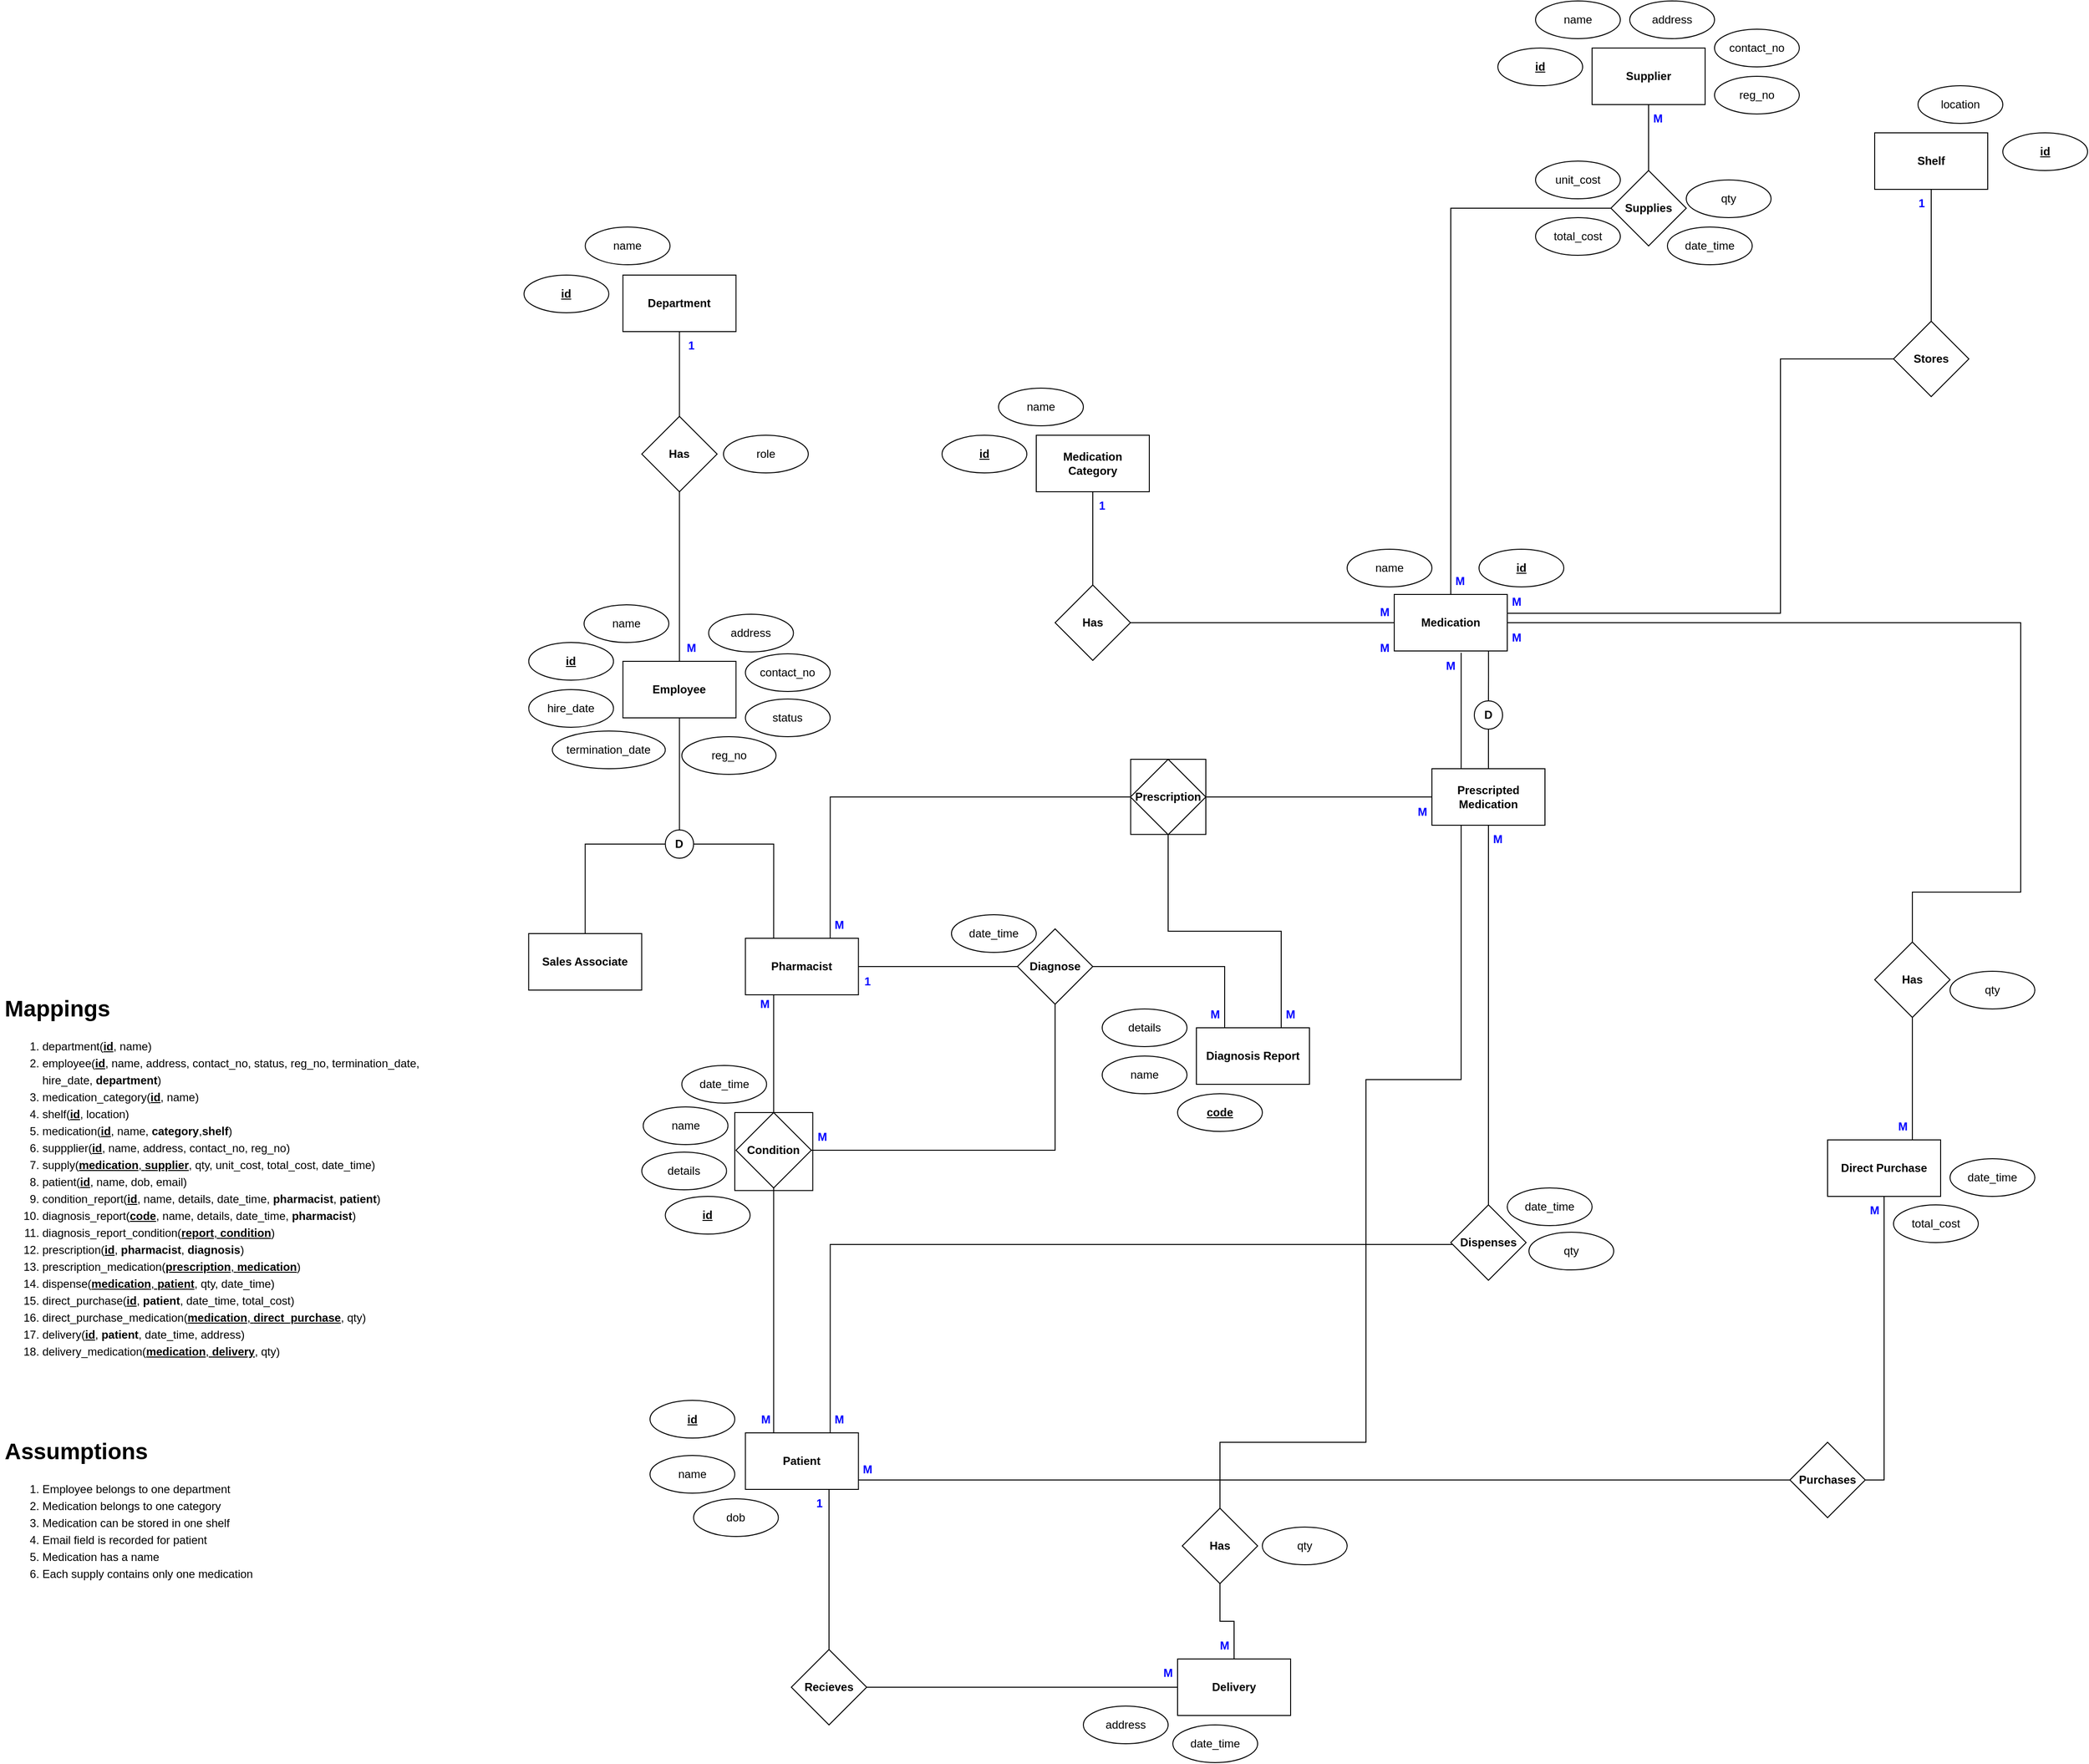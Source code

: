 <mxfile version="21.6.8" type="device">
  <diagram name="Page-1" id="rkcBUqL_GxPpbCXfvqx8">
    <mxGraphModel dx="2234" dy="1643" grid="1" gridSize="10" guides="1" tooltips="1" connect="1" arrows="1" fold="1" page="0" pageScale="1" pageWidth="850" pageHeight="1100" math="0" shadow="0">
      <root>
        <mxCell id="0" />
        <mxCell id="1" parent="0" />
        <mxCell id="uieoKUU4oCGHS6ns5nel-4" style="edgeStyle=orthogonalEdgeStyle;rounded=0;orthogonalLoop=1;jettySize=auto;html=1;exitX=0.5;exitY=0;exitDx=0;exitDy=0;entryX=0.592;entryY=1.033;entryDx=0;entryDy=0;entryPerimeter=0;endArrow=none;endFill=0;" edge="1" parent="1" source="uieoKUU4oCGHS6ns5nel-2" target="c4VBJ4wj5X002HhfAGNl-5">
          <mxGeometry relative="1" as="geometry">
            <Array as="points">
              <mxPoint x="625" y="920" />
              <mxPoint x="780" y="920" />
              <mxPoint x="780" y="535" />
              <mxPoint x="881" y="535" />
            </Array>
          </mxGeometry>
        </mxCell>
        <mxCell id="eZsQ16qyby8jEDkGQWV5-117" value="" style="whiteSpace=wrap;html=1;aspect=fixed;" parent="1" vertex="1">
          <mxGeometry x="530.25" y="195" width="79.75" height="79.75" as="geometry" />
        </mxCell>
        <mxCell id="eZsQ16qyby8jEDkGQWV5-104" value="" style="whiteSpace=wrap;html=1;aspect=fixed;" parent="1" vertex="1">
          <mxGeometry x="110" y="570" width="82.75" height="82.75" as="geometry" />
        </mxCell>
        <mxCell id="c4VBJ4wj5X002HhfAGNl-39" style="edgeStyle=orthogonalEdgeStyle;rounded=0;orthogonalLoop=1;jettySize=auto;html=1;exitX=0.5;exitY=1;exitDx=0;exitDy=0;entryX=0.5;entryY=0;entryDx=0;entryDy=0;endArrow=none;endFill=0;" parent="1" source="c4VBJ4wj5X002HhfAGNl-1" target="c4VBJ4wj5X002HhfAGNl-38" edge="1">
          <mxGeometry relative="1" as="geometry" />
        </mxCell>
        <mxCell id="c4VBJ4wj5X002HhfAGNl-1" value="Employee" style="rounded=0;whiteSpace=wrap;html=1;fontStyle=1" parent="1" vertex="1">
          <mxGeometry x="-8.75" y="91" width="120" height="60" as="geometry" />
        </mxCell>
        <mxCell id="c4VBJ4wj5X002HhfAGNl-51" style="edgeStyle=orthogonalEdgeStyle;rounded=0;orthogonalLoop=1;jettySize=auto;html=1;endArrow=none;endFill=0;" parent="1" source="c4VBJ4wj5X002HhfAGNl-2" target="c4VBJ4wj5X002HhfAGNl-50" edge="1">
          <mxGeometry relative="1" as="geometry" />
        </mxCell>
        <mxCell id="c4VBJ4wj5X002HhfAGNl-2" value="Supplier" style="rounded=0;whiteSpace=wrap;html=1;fontStyle=1" parent="1" vertex="1">
          <mxGeometry x="1020" y="-560" width="120" height="60" as="geometry" />
        </mxCell>
        <mxCell id="c4VBJ4wj5X002HhfAGNl-63" style="edgeStyle=orthogonalEdgeStyle;rounded=0;orthogonalLoop=1;jettySize=auto;html=1;endArrow=none;endFill=0;exitX=1;exitY=0.833;exitDx=0;exitDy=0;exitPerimeter=0;" parent="1" source="c4VBJ4wj5X002HhfAGNl-3" target="c4VBJ4wj5X002HhfAGNl-62" edge="1">
          <mxGeometry relative="1" as="geometry">
            <mxPoint x="250" y="950" as="sourcePoint" />
          </mxGeometry>
        </mxCell>
        <mxCell id="c4VBJ4wj5X002HhfAGNl-3" value="Patient" style="rounded=0;whiteSpace=wrap;html=1;fontStyle=1" parent="1" vertex="1">
          <mxGeometry x="121.25" y="910" width="120" height="60" as="geometry" />
        </mxCell>
        <mxCell id="c4VBJ4wj5X002HhfAGNl-42" style="edgeStyle=orthogonalEdgeStyle;rounded=0;orthogonalLoop=1;jettySize=auto;html=1;exitX=0.5;exitY=1;exitDx=0;exitDy=0;endArrow=none;endFill=0;" parent="1" source="c4VBJ4wj5X002HhfAGNl-4" target="c4VBJ4wj5X002HhfAGNl-9" edge="1">
          <mxGeometry relative="1" as="geometry" />
        </mxCell>
        <mxCell id="c4VBJ4wj5X002HhfAGNl-4" value="Department" style="rounded=0;whiteSpace=wrap;html=1;fontStyle=1" parent="1" vertex="1">
          <mxGeometry x="-8.75" y="-319" width="120" height="60" as="geometry" />
        </mxCell>
        <mxCell id="c4VBJ4wj5X002HhfAGNl-45" style="edgeStyle=orthogonalEdgeStyle;rounded=0;orthogonalLoop=1;jettySize=auto;html=1;exitX=0;exitY=0.5;exitDx=0;exitDy=0;endArrow=none;endFill=0;" parent="1" source="c4VBJ4wj5X002HhfAGNl-5" target="c4VBJ4wj5X002HhfAGNl-44" edge="1">
          <mxGeometry relative="1" as="geometry" />
        </mxCell>
        <mxCell id="eZsQ16qyby8jEDkGQWV5-115" style="edgeStyle=orthogonalEdgeStyle;rounded=0;orthogonalLoop=1;jettySize=auto;html=1;exitX=0.834;exitY=0.999;exitDx=0;exitDy=0;entryX=0.5;entryY=0;entryDx=0;entryDy=0;endArrow=none;endFill=0;exitPerimeter=0;" parent="1" source="c4VBJ4wj5X002HhfAGNl-5" target="eZsQ16qyby8jEDkGQWV5-114" edge="1">
          <mxGeometry relative="1" as="geometry">
            <Array as="points" />
          </mxGeometry>
        </mxCell>
        <mxCell id="c4VBJ4wj5X002HhfAGNl-5" value="Medication" style="rounded=0;whiteSpace=wrap;html=1;fontStyle=1" parent="1" vertex="1">
          <mxGeometry x="810" y="20" width="120" height="60" as="geometry" />
        </mxCell>
        <mxCell id="c4VBJ4wj5X002HhfAGNl-6" value="Medication Category" style="rounded=0;whiteSpace=wrap;html=1;fontStyle=1" parent="1" vertex="1">
          <mxGeometry x="430" y="-149" width="120" height="60" as="geometry" />
        </mxCell>
        <mxCell id="c4VBJ4wj5X002HhfAGNl-58" style="edgeStyle=orthogonalEdgeStyle;rounded=0;orthogonalLoop=1;jettySize=auto;html=1;exitX=0.25;exitY=1;exitDx=0;exitDy=0;entryX=0.5;entryY=0;entryDx=0;entryDy=0;endArrow=none;endFill=0;" parent="1" source="c4VBJ4wj5X002HhfAGNl-8" target="c4VBJ4wj5X002HhfAGNl-57" edge="1">
          <mxGeometry relative="1" as="geometry" />
        </mxCell>
        <mxCell id="c4VBJ4wj5X002HhfAGNl-7" value="Sales Associate" style="rounded=0;whiteSpace=wrap;html=1;fontStyle=1" parent="1" vertex="1">
          <mxGeometry x="-108.81" y="380" width="120" height="60" as="geometry" />
        </mxCell>
        <mxCell id="eZsQ16qyby8jEDkGQWV5-12" style="edgeStyle=orthogonalEdgeStyle;rounded=0;orthogonalLoop=1;jettySize=auto;html=1;entryX=0;entryY=0.5;entryDx=0;entryDy=0;endArrow=none;endFill=0;" parent="1" source="c4VBJ4wj5X002HhfAGNl-8" target="eZsQ16qyby8jEDkGQWV5-11" edge="1">
          <mxGeometry relative="1" as="geometry" />
        </mxCell>
        <mxCell id="eZsQ16qyby8jEDkGQWV5-31" style="edgeStyle=orthogonalEdgeStyle;rounded=0;orthogonalLoop=1;jettySize=auto;html=1;exitX=0.75;exitY=0;exitDx=0;exitDy=0;entryX=0;entryY=0.5;entryDx=0;entryDy=0;endArrow=none;endFill=0;" parent="1" source="c4VBJ4wj5X002HhfAGNl-8" target="eZsQ16qyby8jEDkGQWV5-15" edge="1">
          <mxGeometry relative="1" as="geometry" />
        </mxCell>
        <mxCell id="c4VBJ4wj5X002HhfAGNl-8" value="Pharmacist" style="rounded=0;whiteSpace=wrap;html=1;fontStyle=1" parent="1" vertex="1">
          <mxGeometry x="121.25" y="385" width="120" height="60" as="geometry" />
        </mxCell>
        <mxCell id="c4VBJ4wj5X002HhfAGNl-43" style="edgeStyle=orthogonalEdgeStyle;rounded=0;orthogonalLoop=1;jettySize=auto;html=1;exitX=0.5;exitY=1;exitDx=0;exitDy=0;entryX=0.5;entryY=0;entryDx=0;entryDy=0;endArrow=none;endFill=0;" parent="1" source="c4VBJ4wj5X002HhfAGNl-9" target="c4VBJ4wj5X002HhfAGNl-1" edge="1">
          <mxGeometry relative="1" as="geometry" />
        </mxCell>
        <mxCell id="c4VBJ4wj5X002HhfAGNl-9" value="Has" style="rhombus;whiteSpace=wrap;html=1;fontStyle=1" parent="1" vertex="1">
          <mxGeometry x="11.25" y="-169" width="80" height="80" as="geometry" />
        </mxCell>
        <mxCell id="c4VBJ4wj5X002HhfAGNl-10" value="id" style="ellipse;whiteSpace=wrap;html=1;fontStyle=5" parent="1" vertex="1">
          <mxGeometry x="-113.75" y="-319" width="90" height="40" as="geometry" />
        </mxCell>
        <mxCell id="c4VBJ4wj5X002HhfAGNl-11" value="name" style="ellipse;whiteSpace=wrap;html=1;fontStyle=0" parent="1" vertex="1">
          <mxGeometry x="-48.75" y="-370" width="90" height="40" as="geometry" />
        </mxCell>
        <mxCell id="c4VBJ4wj5X002HhfAGNl-12" value="id" style="ellipse;whiteSpace=wrap;html=1;fontStyle=5" parent="1" vertex="1">
          <mxGeometry x="330" y="-149" width="90" height="40" as="geometry" />
        </mxCell>
        <mxCell id="c4VBJ4wj5X002HhfAGNl-13" value="name" style="ellipse;whiteSpace=wrap;html=1;fontStyle=0" parent="1" vertex="1">
          <mxGeometry x="390" y="-199" width="90" height="40" as="geometry" />
        </mxCell>
        <mxCell id="c4VBJ4wj5X002HhfAGNl-14" value="name" style="ellipse;whiteSpace=wrap;html=1;fontStyle=0" parent="1" vertex="1">
          <mxGeometry x="-50" y="31" width="90" height="40" as="geometry" />
        </mxCell>
        <mxCell id="c4VBJ4wj5X002HhfAGNl-15" value="address" style="ellipse;whiteSpace=wrap;html=1;fontStyle=0" parent="1" vertex="1">
          <mxGeometry x="82.25" y="41" width="90" height="40" as="geometry" />
        </mxCell>
        <mxCell id="c4VBJ4wj5X002HhfAGNl-16" value="contact_no" style="ellipse;whiteSpace=wrap;html=1;fontStyle=0" parent="1" vertex="1">
          <mxGeometry x="121.25" y="83" width="90" height="40" as="geometry" />
        </mxCell>
        <mxCell id="c4VBJ4wj5X002HhfAGNl-17" value="status" style="ellipse;whiteSpace=wrap;html=1;fontStyle=0" parent="1" vertex="1">
          <mxGeometry x="121.25" y="131" width="90" height="40" as="geometry" />
        </mxCell>
        <mxCell id="c4VBJ4wj5X002HhfAGNl-18" value="id" style="ellipse;whiteSpace=wrap;html=1;fontStyle=5" parent="1" vertex="1">
          <mxGeometry x="-108.75" y="71" width="90" height="40" as="geometry" />
        </mxCell>
        <mxCell id="c4VBJ4wj5X002HhfAGNl-19" value="hire_date" style="ellipse;whiteSpace=wrap;html=1;fontStyle=0" parent="1" vertex="1">
          <mxGeometry x="-108.75" y="121" width="90" height="40" as="geometry" />
        </mxCell>
        <mxCell id="c4VBJ4wj5X002HhfAGNl-20" value="termination_date" style="ellipse;whiteSpace=wrap;html=1;fontStyle=0" parent="1" vertex="1">
          <mxGeometry x="-83.75" y="165" width="120" height="40" as="geometry" />
        </mxCell>
        <mxCell id="c4VBJ4wj5X002HhfAGNl-21" value="reg_no" style="ellipse;whiteSpace=wrap;html=1;fontStyle=0" parent="1" vertex="1">
          <mxGeometry x="53.75" y="171" width="100" height="40" as="geometry" />
        </mxCell>
        <mxCell id="c4VBJ4wj5X002HhfAGNl-22" value="id" style="ellipse;whiteSpace=wrap;html=1;fontStyle=5" parent="1" vertex="1">
          <mxGeometry x="900" y="-28" width="90" height="40" as="geometry" />
        </mxCell>
        <mxCell id="c4VBJ4wj5X002HhfAGNl-23" value="name" style="ellipse;whiteSpace=wrap;html=1;fontStyle=0" parent="1" vertex="1">
          <mxGeometry x="760" y="-28" width="90" height="40" as="geometry" />
        </mxCell>
        <mxCell id="c4VBJ4wj5X002HhfAGNl-24" value="id" style="ellipse;whiteSpace=wrap;html=1;fontStyle=5" parent="1" vertex="1">
          <mxGeometry x="920" y="-560" width="90" height="40" as="geometry" />
        </mxCell>
        <mxCell id="c4VBJ4wj5X002HhfAGNl-25" value="name" style="ellipse;whiteSpace=wrap;html=1;fontStyle=0" parent="1" vertex="1">
          <mxGeometry x="960" y="-610" width="90" height="40" as="geometry" />
        </mxCell>
        <mxCell id="c4VBJ4wj5X002HhfAGNl-26" value="address" style="ellipse;whiteSpace=wrap;html=1;fontStyle=0" parent="1" vertex="1">
          <mxGeometry x="1060" y="-610" width="90" height="40" as="geometry" />
        </mxCell>
        <mxCell id="c4VBJ4wj5X002HhfAGNl-27" value="contact_no" style="ellipse;whiteSpace=wrap;html=1;fontStyle=0" parent="1" vertex="1">
          <mxGeometry x="1150" y="-580" width="90" height="40" as="geometry" />
        </mxCell>
        <mxCell id="c4VBJ4wj5X002HhfAGNl-28" value="reg_no" style="ellipse;whiteSpace=wrap;html=1;fontStyle=0" parent="1" vertex="1">
          <mxGeometry x="1150" y="-530" width="90" height="40" as="geometry" />
        </mxCell>
        <mxCell id="c4VBJ4wj5X002HhfAGNl-48" style="edgeStyle=orthogonalEdgeStyle;rounded=0;orthogonalLoop=1;jettySize=auto;html=1;exitX=0.5;exitY=1;exitDx=0;exitDy=0;endArrow=none;endFill=0;" parent="1" source="c4VBJ4wj5X002HhfAGNl-29" target="c4VBJ4wj5X002HhfAGNl-47" edge="1">
          <mxGeometry relative="1" as="geometry">
            <mxPoint x="1380" y="-280" as="targetPoint" />
          </mxGeometry>
        </mxCell>
        <mxCell id="c4VBJ4wj5X002HhfAGNl-29" value="Shelf" style="rounded=0;whiteSpace=wrap;html=1;fontStyle=1" parent="1" vertex="1">
          <mxGeometry x="1320" y="-470" width="120" height="60" as="geometry" />
        </mxCell>
        <mxCell id="c4VBJ4wj5X002HhfAGNl-30" value="id" style="ellipse;whiteSpace=wrap;html=1;fontStyle=5" parent="1" vertex="1">
          <mxGeometry x="1456" y="-470" width="90" height="40" as="geometry" />
        </mxCell>
        <mxCell id="c4VBJ4wj5X002HhfAGNl-31" value="location" style="ellipse;whiteSpace=wrap;html=1;fontStyle=0" parent="1" vertex="1">
          <mxGeometry x="1366" y="-520" width="90" height="40" as="geometry" />
        </mxCell>
        <mxCell id="c4VBJ4wj5X002HhfAGNl-32" value="id" style="ellipse;whiteSpace=wrap;html=1;fontStyle=5" parent="1" vertex="1">
          <mxGeometry x="20" y="875.5" width="90" height="40" as="geometry" />
        </mxCell>
        <mxCell id="c4VBJ4wj5X002HhfAGNl-33" value="name" style="ellipse;whiteSpace=wrap;html=1;fontStyle=0" parent="1" vertex="1">
          <mxGeometry x="20" y="934" width="90" height="40" as="geometry" />
        </mxCell>
        <mxCell id="c4VBJ4wj5X002HhfAGNl-34" value="dob" style="ellipse;whiteSpace=wrap;html=1;fontStyle=0" parent="1" vertex="1">
          <mxGeometry x="66.25" y="980" width="90" height="40" as="geometry" />
        </mxCell>
        <mxCell id="c4VBJ4wj5X002HhfAGNl-40" style="edgeStyle=orthogonalEdgeStyle;rounded=0;orthogonalLoop=1;jettySize=auto;html=1;entryX=0.5;entryY=0;entryDx=0;entryDy=0;endArrow=none;endFill=0;" parent="1" source="c4VBJ4wj5X002HhfAGNl-38" target="c4VBJ4wj5X002HhfAGNl-7" edge="1">
          <mxGeometry relative="1" as="geometry" />
        </mxCell>
        <mxCell id="c4VBJ4wj5X002HhfAGNl-41" style="edgeStyle=orthogonalEdgeStyle;rounded=0;orthogonalLoop=1;jettySize=auto;html=1;exitX=1;exitY=0.5;exitDx=0;exitDy=0;endArrow=none;endFill=0;entryX=0.25;entryY=0;entryDx=0;entryDy=0;" parent="1" source="c4VBJ4wj5X002HhfAGNl-38" target="c4VBJ4wj5X002HhfAGNl-8" edge="1">
          <mxGeometry relative="1" as="geometry">
            <mxPoint x="299.999" y="320" as="targetPoint" />
          </mxGeometry>
        </mxCell>
        <mxCell id="c4VBJ4wj5X002HhfAGNl-38" value="D" style="ellipse;whiteSpace=wrap;html=1;aspect=fixed;fontStyle=1" parent="1" vertex="1">
          <mxGeometry x="36.25" y="270" width="30" height="30" as="geometry" />
        </mxCell>
        <mxCell id="c4VBJ4wj5X002HhfAGNl-46" style="edgeStyle=orthogonalEdgeStyle;rounded=0;orthogonalLoop=1;jettySize=auto;html=1;exitX=0.5;exitY=0;exitDx=0;exitDy=0;entryX=0.5;entryY=1;entryDx=0;entryDy=0;endArrow=none;endFill=0;" parent="1" source="c4VBJ4wj5X002HhfAGNl-44" target="c4VBJ4wj5X002HhfAGNl-6" edge="1">
          <mxGeometry relative="1" as="geometry" />
        </mxCell>
        <mxCell id="c4VBJ4wj5X002HhfAGNl-44" value="Has" style="rhombus;whiteSpace=wrap;html=1;fontStyle=1" parent="1" vertex="1">
          <mxGeometry x="450" y="10" width="80" height="80" as="geometry" />
        </mxCell>
        <mxCell id="c4VBJ4wj5X002HhfAGNl-49" style="edgeStyle=orthogonalEdgeStyle;rounded=0;orthogonalLoop=1;jettySize=auto;html=1;endArrow=none;endFill=0;" parent="1" source="c4VBJ4wj5X002HhfAGNl-47" edge="1">
          <mxGeometry relative="1" as="geometry">
            <mxPoint x="930" y="40" as="targetPoint" />
            <Array as="points">
              <mxPoint x="1220" y="40" />
            </Array>
          </mxGeometry>
        </mxCell>
        <mxCell id="c4VBJ4wj5X002HhfAGNl-47" value="Stores" style="rhombus;whiteSpace=wrap;html=1;fontStyle=1" parent="1" vertex="1">
          <mxGeometry x="1340" y="-270" width="80" height="80" as="geometry" />
        </mxCell>
        <mxCell id="c4VBJ4wj5X002HhfAGNl-52" style="edgeStyle=orthogonalEdgeStyle;rounded=0;orthogonalLoop=1;jettySize=auto;html=1;exitX=0;exitY=0.5;exitDx=0;exitDy=0;endArrow=none;endFill=0;" parent="1" source="c4VBJ4wj5X002HhfAGNl-50" target="c4VBJ4wj5X002HhfAGNl-5" edge="1">
          <mxGeometry relative="1" as="geometry" />
        </mxCell>
        <mxCell id="c4VBJ4wj5X002HhfAGNl-50" value="Supplies" style="rhombus;whiteSpace=wrap;html=1;fontStyle=1" parent="1" vertex="1">
          <mxGeometry x="1040" y="-430" width="80" height="80" as="geometry" />
        </mxCell>
        <mxCell id="c4VBJ4wj5X002HhfAGNl-53" value="date_time" style="ellipse;whiteSpace=wrap;html=1;fontStyle=0" parent="1" vertex="1">
          <mxGeometry x="1100" y="-370" width="90" height="40" as="geometry" />
        </mxCell>
        <mxCell id="c4VBJ4wj5X002HhfAGNl-54" value="qty" style="ellipse;whiteSpace=wrap;html=1;fontStyle=0" parent="1" vertex="1">
          <mxGeometry x="1120" y="-420" width="90" height="40" as="geometry" />
        </mxCell>
        <mxCell id="c4VBJ4wj5X002HhfAGNl-55" value="unit_cost" style="ellipse;whiteSpace=wrap;html=1;fontStyle=0" parent="1" vertex="1">
          <mxGeometry x="960" y="-440" width="90" height="40" as="geometry" />
        </mxCell>
        <mxCell id="c4VBJ4wj5X002HhfAGNl-56" value="total_cost" style="ellipse;whiteSpace=wrap;html=1;fontStyle=0" parent="1" vertex="1">
          <mxGeometry x="960" y="-380" width="90" height="40" as="geometry" />
        </mxCell>
        <mxCell id="eZsQ16qyby8jEDkGQWV5-99" style="edgeStyle=orthogonalEdgeStyle;rounded=0;orthogonalLoop=1;jettySize=auto;html=1;exitX=0.5;exitY=1;exitDx=0;exitDy=0;entryX=0.25;entryY=0;entryDx=0;entryDy=0;endArrow=none;endFill=0;" parent="1" source="c4VBJ4wj5X002HhfAGNl-57" target="c4VBJ4wj5X002HhfAGNl-3" edge="1">
          <mxGeometry relative="1" as="geometry" />
        </mxCell>
        <mxCell id="c4VBJ4wj5X002HhfAGNl-57" value="Condition" style="rhombus;whiteSpace=wrap;html=1;fontStyle=1" parent="1" vertex="1">
          <mxGeometry x="111.25" y="570" width="80" height="80" as="geometry" />
        </mxCell>
        <mxCell id="c4VBJ4wj5X002HhfAGNl-64" style="edgeStyle=orthogonalEdgeStyle;rounded=0;orthogonalLoop=1;jettySize=auto;html=1;exitX=1;exitY=0.5;exitDx=0;exitDy=0;endArrow=none;endFill=0;entryX=0.5;entryY=1;entryDx=0;entryDy=0;" parent="1" source="c4VBJ4wj5X002HhfAGNl-62" target="uieoKUU4oCGHS6ns5nel-8" edge="1">
          <mxGeometry relative="1" as="geometry">
            <mxPoint x="1310" y="670" as="targetPoint" />
          </mxGeometry>
        </mxCell>
        <mxCell id="c4VBJ4wj5X002HhfAGNl-62" value="Purchases" style="rhombus;whiteSpace=wrap;html=1;fontStyle=1" parent="1" vertex="1">
          <mxGeometry x="1230" y="920" width="80" height="80" as="geometry" />
        </mxCell>
        <mxCell id="c4VBJ4wj5X002HhfAGNl-78" value="qty" style="ellipse;whiteSpace=wrap;html=1;fontStyle=0" parent="1" vertex="1">
          <mxGeometry x="1400" y="420" width="90" height="40" as="geometry" />
        </mxCell>
        <mxCell id="c4VBJ4wj5X002HhfAGNl-79" value="date_time" style="ellipse;whiteSpace=wrap;html=1;fontStyle=0" parent="1" vertex="1">
          <mxGeometry x="1400" y="619" width="90" height="40" as="geometry" />
        </mxCell>
        <mxCell id="c4VBJ4wj5X002HhfAGNl-80" value="total_cost" style="ellipse;whiteSpace=wrap;html=1;fontStyle=0" parent="1" vertex="1">
          <mxGeometry x="1340" y="668" width="90" height="40" as="geometry" />
        </mxCell>
        <mxCell id="eZsQ16qyby8jEDkGQWV5-13" style="edgeStyle=orthogonalEdgeStyle;rounded=0;orthogonalLoop=1;jettySize=auto;html=1;exitX=0.5;exitY=1;exitDx=0;exitDy=0;endArrow=none;endFill=0;entryX=1;entryY=0.5;entryDx=0;entryDy=0;" parent="1" source="eZsQ16qyby8jEDkGQWV5-11" target="c4VBJ4wj5X002HhfAGNl-57" edge="1">
          <mxGeometry relative="1" as="geometry">
            <mxPoint x="620" y="410" as="sourcePoint" />
            <mxPoint x="-120" y="690" as="targetPoint" />
          </mxGeometry>
        </mxCell>
        <mxCell id="gYuO5QabpsAz5nim_-Bk-5" style="edgeStyle=orthogonalEdgeStyle;rounded=0;orthogonalLoop=1;jettySize=auto;html=1;entryX=0.25;entryY=0;entryDx=0;entryDy=0;exitX=1;exitY=0.5;exitDx=0;exitDy=0;endArrow=none;endFill=0;" parent="1" source="eZsQ16qyby8jEDkGQWV5-11" target="gYuO5QabpsAz5nim_-Bk-9" edge="1">
          <mxGeometry relative="1" as="geometry" />
        </mxCell>
        <mxCell id="eZsQ16qyby8jEDkGQWV5-11" value="Diagnose" style="rhombus;whiteSpace=wrap;html=1;fontStyle=1" parent="1" vertex="1">
          <mxGeometry x="410" y="375" width="80" height="80" as="geometry" />
        </mxCell>
        <mxCell id="eZsQ16qyby8jEDkGQWV5-36" style="edgeStyle=orthogonalEdgeStyle;rounded=0;orthogonalLoop=1;jettySize=auto;html=1;exitX=0.5;exitY=1;exitDx=0;exitDy=0;endArrow=none;endFill=0;entryX=0.75;entryY=0;entryDx=0;entryDy=0;" parent="1" source="eZsQ16qyby8jEDkGQWV5-15" target="gYuO5QabpsAz5nim_-Bk-9" edge="1">
          <mxGeometry relative="1" as="geometry">
            <mxPoint x="450" y="375" as="targetPoint" />
          </mxGeometry>
        </mxCell>
        <mxCell id="eZsQ16qyby8jEDkGQWV5-112" style="edgeStyle=orthogonalEdgeStyle;rounded=0;orthogonalLoop=1;jettySize=auto;html=1;exitX=1;exitY=0.5;exitDx=0;exitDy=0;entryX=0;entryY=0.5;entryDx=0;entryDy=0;endArrow=none;endFill=0;" parent="1" source="eZsQ16qyby8jEDkGQWV5-15" target="eZsQ16qyby8jEDkGQWV5-30" edge="1">
          <mxGeometry relative="1" as="geometry" />
        </mxCell>
        <mxCell id="eZsQ16qyby8jEDkGQWV5-15" value="Prescription" style="rhombus;whiteSpace=wrap;html=1;fontStyle=1" parent="1" vertex="1">
          <mxGeometry x="530" y="195" width="80" height="80" as="geometry" />
        </mxCell>
        <mxCell id="eZsQ16qyby8jEDkGQWV5-38" style="edgeStyle=orthogonalEdgeStyle;rounded=0;orthogonalLoop=1;jettySize=auto;html=1;endArrow=none;endFill=0;" parent="1" source="eZsQ16qyby8jEDkGQWV5-30" target="eZsQ16qyby8jEDkGQWV5-37" edge="1">
          <mxGeometry relative="1" as="geometry" />
        </mxCell>
        <mxCell id="eZsQ16qyby8jEDkGQWV5-30" value="Prescripted Medication" style="rounded=0;whiteSpace=wrap;html=1;fontStyle=1" parent="1" vertex="1">
          <mxGeometry x="850" y="205" width="120" height="60" as="geometry" />
        </mxCell>
        <mxCell id="eZsQ16qyby8jEDkGQWV5-39" style="edgeStyle=orthogonalEdgeStyle;rounded=0;orthogonalLoop=1;jettySize=auto;html=1;entryX=0.75;entryY=0;entryDx=0;entryDy=0;endArrow=none;endFill=0;" parent="1" source="eZsQ16qyby8jEDkGQWV5-37" target="c4VBJ4wj5X002HhfAGNl-3" edge="1">
          <mxGeometry relative="1" as="geometry">
            <Array as="points">
              <mxPoint x="211" y="710" />
            </Array>
          </mxGeometry>
        </mxCell>
        <mxCell id="eZsQ16qyby8jEDkGQWV5-37" value="Dispenses" style="rhombus;whiteSpace=wrap;html=1;fontStyle=1" parent="1" vertex="1">
          <mxGeometry x="870" y="668" width="80" height="80" as="geometry" />
        </mxCell>
        <mxCell id="eZsQ16qyby8jEDkGQWV5-41" value="date_time" style="ellipse;whiteSpace=wrap;html=1;fontStyle=0" parent="1" vertex="1">
          <mxGeometry x="53.75" y="520" width="90" height="40" as="geometry" />
        </mxCell>
        <mxCell id="eZsQ16qyby8jEDkGQWV5-44" value="id" style="ellipse;whiteSpace=wrap;html=1;fontStyle=5" parent="1" vertex="1">
          <mxGeometry x="36.25" y="659" width="90" height="40" as="geometry" />
        </mxCell>
        <mxCell id="eZsQ16qyby8jEDkGQWV5-45" value="name" style="ellipse;whiteSpace=wrap;html=1;fontStyle=0" parent="1" vertex="1">
          <mxGeometry x="12.75" y="564" width="90" height="40" as="geometry" />
        </mxCell>
        <mxCell id="eZsQ16qyby8jEDkGQWV5-46" value="details" style="ellipse;whiteSpace=wrap;html=1;fontStyle=0" parent="1" vertex="1">
          <mxGeometry x="11.25" y="612" width="90" height="40" as="geometry" />
        </mxCell>
        <mxCell id="eZsQ16qyby8jEDkGQWV5-49" value="code" style="ellipse;whiteSpace=wrap;html=1;fontStyle=5" parent="1" vertex="1">
          <mxGeometry x="580" y="550" width="90" height="40" as="geometry" />
        </mxCell>
        <mxCell id="eZsQ16qyby8jEDkGQWV5-50" value="name" style="ellipse;whiteSpace=wrap;html=1;fontStyle=0" parent="1" vertex="1">
          <mxGeometry x="500" y="510" width="90" height="40" as="geometry" />
        </mxCell>
        <mxCell id="eZsQ16qyby8jEDkGQWV5-51" value="date_time" style="ellipse;whiteSpace=wrap;html=1;fontStyle=0" parent="1" vertex="1">
          <mxGeometry x="930" y="650" width="90" height="40" as="geometry" />
        </mxCell>
        <mxCell id="eZsQ16qyby8jEDkGQWV5-52" value="qty" style="ellipse;whiteSpace=wrap;html=1;fontStyle=0" parent="1" vertex="1">
          <mxGeometry x="953" y="697" width="90" height="40" as="geometry" />
        </mxCell>
        <mxCell id="eZsQ16qyby8jEDkGQWV5-54" value="date_time" style="ellipse;whiteSpace=wrap;html=1;fontStyle=0" parent="1" vertex="1">
          <mxGeometry x="340" y="360" width="90" height="40" as="geometry" />
        </mxCell>
        <mxCell id="eZsQ16qyby8jEDkGQWV5-58" style="edgeStyle=orthogonalEdgeStyle;rounded=0;orthogonalLoop=1;jettySize=auto;html=1;exitX=0.5;exitY=0;exitDx=0;exitDy=0;endArrow=none;endFill=0;" parent="1" source="eZsQ16qyby8jEDkGQWV5-56" edge="1">
          <mxGeometry relative="1" as="geometry">
            <mxPoint x="210" y="970" as="targetPoint" />
            <Array as="points">
              <mxPoint x="210" y="970" />
              <mxPoint x="210" y="970" />
            </Array>
          </mxGeometry>
        </mxCell>
        <mxCell id="eZsQ16qyby8jEDkGQWV5-56" value="Recieves" style="rhombus;whiteSpace=wrap;html=1;fontStyle=1" parent="1" vertex="1">
          <mxGeometry x="170" y="1140" width="80" height="80" as="geometry" />
        </mxCell>
        <mxCell id="eZsQ16qyby8jEDkGQWV5-62" style="edgeStyle=orthogonalEdgeStyle;rounded=0;orthogonalLoop=1;jettySize=auto;html=1;entryX=0;entryY=0.5;entryDx=0;entryDy=0;endArrow=none;endFill=0;exitX=1;exitY=0.5;exitDx=0;exitDy=0;" parent="1" source="eZsQ16qyby8jEDkGQWV5-56" target="uieoKUU4oCGHS6ns5nel-1" edge="1">
          <mxGeometry relative="1" as="geometry">
            <mxPoint x="680" y="1150" as="sourcePoint" />
            <Array as="points">
              <mxPoint x="570" y="1180" />
            </Array>
          </mxGeometry>
        </mxCell>
        <mxCell id="eZsQ16qyby8jEDkGQWV5-66" value="1" style="text;html=1;strokeColor=none;fillColor=none;align=center;verticalAlign=middle;whiteSpace=wrap;rounded=0;fontColor=#0000FF;fontStyle=1" parent="1" vertex="1">
          <mxGeometry x="53.75" y="-259" width="20" height="29" as="geometry" />
        </mxCell>
        <mxCell id="eZsQ16qyby8jEDkGQWV5-67" value="M" style="text;html=1;strokeColor=none;fillColor=none;align=center;verticalAlign=middle;whiteSpace=wrap;rounded=0;fontColor=#0000FF;fontStyle=1" parent="1" vertex="1">
          <mxGeometry x="53.75" y="62" width="20" height="29" as="geometry" />
        </mxCell>
        <mxCell id="eZsQ16qyby8jEDkGQWV5-71" value="1" style="text;html=1;strokeColor=none;fillColor=none;align=center;verticalAlign=middle;whiteSpace=wrap;rounded=0;fontColor=#0000FF;fontStyle=1" parent="1" vertex="1">
          <mxGeometry x="490" y="-89" width="20" height="29" as="geometry" />
        </mxCell>
        <mxCell id="eZsQ16qyby8jEDkGQWV5-72" value="M" style="text;html=1;strokeColor=none;fillColor=none;align=center;verticalAlign=middle;whiteSpace=wrap;rounded=0;fontColor=#0000FF;fontStyle=1" parent="1" vertex="1">
          <mxGeometry x="790" y="24" width="20" height="29" as="geometry" />
        </mxCell>
        <mxCell id="eZsQ16qyby8jEDkGQWV5-73" value="1" style="text;html=1;strokeColor=none;fillColor=none;align=center;verticalAlign=middle;whiteSpace=wrap;rounded=0;fontColor=#0000FF;fontStyle=1" parent="1" vertex="1">
          <mxGeometry x="1360" y="-410" width="20" height="29" as="geometry" />
        </mxCell>
        <mxCell id="eZsQ16qyby8jEDkGQWV5-74" value="M" style="text;html=1;strokeColor=none;fillColor=none;align=center;verticalAlign=middle;whiteSpace=wrap;rounded=0;fontColor=#0000FF;fontStyle=1" parent="1" vertex="1">
          <mxGeometry x="930" y="13" width="20" height="29" as="geometry" />
        </mxCell>
        <mxCell id="eZsQ16qyby8jEDkGQWV5-75" value="M" style="text;html=1;strokeColor=none;fillColor=none;align=center;verticalAlign=middle;whiteSpace=wrap;rounded=0;fontColor=#0000FF;fontStyle=1" parent="1" vertex="1">
          <mxGeometry x="870" y="-9" width="20" height="29" as="geometry" />
        </mxCell>
        <mxCell id="eZsQ16qyby8jEDkGQWV5-76" value="M" style="text;html=1;strokeColor=none;fillColor=none;align=center;verticalAlign=middle;whiteSpace=wrap;rounded=0;fontColor=#0000FF;fontStyle=1" parent="1" vertex="1">
          <mxGeometry x="1080" y="-500" width="20" height="29" as="geometry" />
        </mxCell>
        <mxCell id="eZsQ16qyby8jEDkGQWV5-79" value="1" style="text;html=1;strokeColor=none;fillColor=none;align=center;verticalAlign=middle;whiteSpace=wrap;rounded=0;fontColor=#0000FF;fontStyle=1" parent="1" vertex="1">
          <mxGeometry x="241.25" y="416" width="20" height="29" as="geometry" />
        </mxCell>
        <mxCell id="eZsQ16qyby8jEDkGQWV5-81" value="M" style="text;html=1;strokeColor=none;fillColor=none;align=center;verticalAlign=middle;whiteSpace=wrap;rounded=0;fontColor=#0000FF;fontStyle=1" parent="1" vertex="1">
          <mxGeometry x="132.44" y="440" width="20" height="29" as="geometry" />
        </mxCell>
        <mxCell id="eZsQ16qyby8jEDkGQWV5-87" value="M" style="text;html=1;strokeColor=none;fillColor=none;align=center;verticalAlign=middle;whiteSpace=wrap;rounded=0;fontColor=#0000FF;fontStyle=1" parent="1" vertex="1">
          <mxGeometry x="133" y="881" width="20" height="29" as="geometry" />
        </mxCell>
        <mxCell id="eZsQ16qyby8jEDkGQWV5-88" value="M" style="text;html=1;strokeColor=none;fillColor=none;align=center;verticalAlign=middle;whiteSpace=wrap;rounded=0;fontColor=#0000FF;fontStyle=1" parent="1" vertex="1">
          <mxGeometry x="192.75" y="581" width="20" height="29" as="geometry" />
        </mxCell>
        <mxCell id="eZsQ16qyby8jEDkGQWV5-90" value="M" style="text;html=1;strokeColor=none;fillColor=none;align=center;verticalAlign=middle;whiteSpace=wrap;rounded=0;fontColor=#0000FF;fontStyle=1" parent="1" vertex="1">
          <mxGeometry x="211.25" y="356" width="20" height="29" as="geometry" />
        </mxCell>
        <mxCell id="eZsQ16qyby8jEDkGQWV5-91" value="1" style="text;html=1;strokeColor=none;fillColor=none;align=center;verticalAlign=middle;whiteSpace=wrap;rounded=0;fontColor=#0000FF;fontStyle=1" parent="1" vertex="1">
          <mxGeometry x="190.19" y="970" width="20" height="29" as="geometry" />
        </mxCell>
        <mxCell id="eZsQ16qyby8jEDkGQWV5-95" value="M" style="text;html=1;strokeColor=none;fillColor=none;align=center;verticalAlign=middle;whiteSpace=wrap;rounded=0;fontColor=#0000FF;fontStyle=1" parent="1" vertex="1">
          <mxGeometry x="790" y="62" width="20" height="29" as="geometry" />
        </mxCell>
        <mxCell id="eZsQ16qyby8jEDkGQWV5-96" value="M" style="text;html=1;strokeColor=none;fillColor=none;align=center;verticalAlign=middle;whiteSpace=wrap;rounded=0;fontColor=#0000FF;fontStyle=1" parent="1" vertex="1">
          <mxGeometry x="241.25" y="934" width="20" height="29" as="geometry" />
        </mxCell>
        <mxCell id="eZsQ16qyby8jEDkGQWV5-97" value="M" style="text;html=1;strokeColor=none;fillColor=none;align=center;verticalAlign=middle;whiteSpace=wrap;rounded=0;fontColor=#0000FF;fontStyle=1" parent="1" vertex="1">
          <mxGeometry x="930" y="51" width="20" height="29" as="geometry" />
        </mxCell>
        <mxCell id="eZsQ16qyby8jEDkGQWV5-98" value="M" style="text;html=1;strokeColor=none;fillColor=none;align=center;verticalAlign=middle;whiteSpace=wrap;rounded=0;fontColor=#0000FF;fontStyle=1" parent="1" vertex="1">
          <mxGeometry x="690" y="451" width="20" height="29" as="geometry" />
        </mxCell>
        <mxCell id="eZsQ16qyby8jEDkGQWV5-101" value="details" style="ellipse;whiteSpace=wrap;html=1;fontStyle=0" parent="1" vertex="1">
          <mxGeometry x="500" y="460" width="90" height="40" as="geometry" />
        </mxCell>
        <mxCell id="eZsQ16qyby8jEDkGQWV5-102" value="&lt;h1&gt;Assumptions&lt;/h1&gt;&lt;div style=&quot;line-height: 150%;&quot;&gt;&lt;ol style=&quot;line-height: 150%;&quot;&gt;&lt;li&gt;Employee belongs to one department&lt;/li&gt;&lt;li&gt;Medication belongs to one category&lt;/li&gt;&lt;li&gt;Medication can be stored in one shelf&lt;/li&gt;&lt;li&gt;Email field is recorded for patient&lt;/li&gt;&lt;li&gt;Medication has a name&lt;/li&gt;&lt;li&gt;Each supply contains only one medication&lt;/li&gt;&lt;/ol&gt;&lt;/div&gt;&lt;p&gt;&lt;/p&gt;" style="text;html=1;strokeColor=none;fillColor=none;spacing=5;spacingTop=-20;whiteSpace=wrap;overflow=hidden;rounded=0;" parent="1" vertex="1">
          <mxGeometry x="-670" y="910" width="390" height="210" as="geometry" />
        </mxCell>
        <mxCell id="eZsQ16qyby8jEDkGQWV5-106" value="M" style="text;html=1;strokeColor=none;fillColor=none;align=center;verticalAlign=middle;whiteSpace=wrap;rounded=0;fontColor=#0000FF;fontStyle=1" parent="1" vertex="1">
          <mxGeometry x="211.19" y="881" width="20" height="29" as="geometry" />
        </mxCell>
        <mxCell id="eZsQ16qyby8jEDkGQWV5-107" value="M" style="text;html=1;strokeColor=none;fillColor=none;align=center;verticalAlign=middle;whiteSpace=wrap;rounded=0;fontColor=#0000FF;fontStyle=1" parent="1" vertex="1">
          <mxGeometry x="910" y="265" width="20" height="29" as="geometry" />
        </mxCell>
        <mxCell id="eZsQ16qyby8jEDkGQWV5-113" value="M" style="text;html=1;strokeColor=none;fillColor=none;align=center;verticalAlign=middle;whiteSpace=wrap;rounded=0;fontColor=#0000FF;fontStyle=1" parent="1" vertex="1">
          <mxGeometry x="830" y="236" width="20" height="29" as="geometry" />
        </mxCell>
        <mxCell id="eZsQ16qyby8jEDkGQWV5-116" style="edgeStyle=orthogonalEdgeStyle;rounded=0;orthogonalLoop=1;jettySize=auto;html=1;exitX=0.5;exitY=1;exitDx=0;exitDy=0;entryX=0.5;entryY=0;entryDx=0;entryDy=0;endArrow=none;endFill=0;" parent="1" source="eZsQ16qyby8jEDkGQWV5-114" target="eZsQ16qyby8jEDkGQWV5-30" edge="1">
          <mxGeometry relative="1" as="geometry" />
        </mxCell>
        <mxCell id="eZsQ16qyby8jEDkGQWV5-114" value="D" style="ellipse;whiteSpace=wrap;html=1;aspect=fixed;fontStyle=1" parent="1" vertex="1">
          <mxGeometry x="895" y="133" width="30" height="30" as="geometry" />
        </mxCell>
        <mxCell id="04NSi7f2fkD-ZOzLYIhJ-1" value="qty" style="ellipse;whiteSpace=wrap;html=1;fontStyle=0" parent="1" vertex="1">
          <mxGeometry x="670" y="1010" width="90" height="40" as="geometry" />
        </mxCell>
        <mxCell id="04NSi7f2fkD-ZOzLYIhJ-2" value="date_time" style="ellipse;whiteSpace=wrap;html=1;fontStyle=0" parent="1" vertex="1">
          <mxGeometry x="575" y="1220" width="90" height="40" as="geometry" />
        </mxCell>
        <mxCell id="04NSi7f2fkD-ZOzLYIhJ-3" value="role" style="ellipse;whiteSpace=wrap;html=1;fontStyle=0" parent="1" vertex="1">
          <mxGeometry x="98" y="-149" width="90" height="40" as="geometry" />
        </mxCell>
        <mxCell id="gYuO5QabpsAz5nim_-Bk-1" value="&lt;h1&gt;Mappings&lt;/h1&gt;&lt;div style=&quot;line-height: 150%;&quot;&gt;&lt;ol style=&quot;line-height: 150%;&quot;&gt;&lt;li&gt;department(&lt;u style=&quot;font-weight: bold;&quot;&gt;id&lt;/u&gt;, name)&lt;/li&gt;&lt;li&gt;employee(&lt;u style=&quot;font-weight: bold;&quot;&gt;id&lt;/u&gt;, name, address, contact_no, status, reg_no, termination_date, hire_date, &lt;b&gt;department&lt;/b&gt;)&lt;/li&gt;&lt;li&gt;medication_category(&lt;u style=&quot;font-weight: bold;&quot;&gt;id&lt;/u&gt;, name)&lt;/li&gt;&lt;li style=&quot;border-color: var(--border-color);&quot;&gt;shelf(&lt;u style=&quot;border-color: var(--border-color); font-weight: bold;&quot;&gt;id&lt;/u&gt;, location)&lt;/li&gt;&lt;li&gt;medication(&lt;u style=&quot;font-weight: bold;&quot;&gt;id&lt;/u&gt;, name, &lt;b style=&quot;&quot;&gt;category&lt;/b&gt;,&lt;b style=&quot;&quot;&gt;shelf&lt;/b&gt;)&lt;/li&gt;&lt;li&gt;suppplier(&lt;u style=&quot;font-weight: bold;&quot;&gt;id&lt;/u&gt;, name, address, contact_no, reg_no)&lt;/li&gt;&lt;li&gt;supply(&lt;u&gt;&lt;b style=&quot;&quot;&gt;medication&lt;/b&gt;, &lt;b style=&quot;&quot;&gt;supplier&lt;/b&gt;&lt;/u&gt;, qty, unit_cost, total_cost, date_time)&lt;/li&gt;&lt;li&gt;patient(&lt;u style=&quot;font-weight: bold;&quot;&gt;id&lt;/u&gt;, name, dob, email)&lt;/li&gt;&lt;li&gt;condition_report(&lt;u style=&quot;font-weight: bold;&quot;&gt;id&lt;/u&gt;, name, details, date_time, &lt;b&gt;pharmacist&lt;/b&gt;,&lt;b&gt;&amp;nbsp;patient&lt;/b&gt;)&lt;/li&gt;&lt;li&gt;diagnosis_report(&lt;b&gt;&lt;u&gt;code&lt;/u&gt;&lt;/b&gt;, name, details, date_time, &lt;b&gt;pharmacist&lt;/b&gt;)&lt;/li&gt;&lt;li&gt;diagnosis_report_condition(&lt;u&gt;&lt;b&gt;report&lt;/b&gt;,&amp;nbsp;&lt;b style=&quot;border-color: var(--border-color);&quot;&gt;condition&lt;/b&gt;&lt;/u&gt;&lt;span style=&quot;border-color: var(--border-color);&quot;&gt;)&lt;/span&gt;&lt;/li&gt;&lt;li&gt;prescription(&lt;b style=&quot;text-decoration-line: underline;&quot;&gt;id&lt;/b&gt;, &lt;b&gt;pharmacist&lt;/b&gt;, &lt;b&gt;diagnosis&lt;/b&gt;)&lt;/li&gt;&lt;li&gt;prescription_medication(&lt;u&gt;&lt;b&gt;prescription&lt;/b&gt;, &lt;b&gt;medication&lt;/b&gt;&lt;/u&gt;)&lt;/li&gt;&lt;li&gt;dispense(&lt;u&gt;&lt;b&gt;medication&lt;/b&gt;, &lt;b&gt;patient&lt;/b&gt;&lt;/u&gt;, qty, date_time)&lt;/li&gt;&lt;li&gt;direct_purchase(&lt;b style=&quot;text-decoration-line: underline;&quot;&gt;id&lt;/b&gt;, &lt;b style=&quot;&quot;&gt;patient&lt;/b&gt;, date_time, total_cost)&lt;/li&gt;&lt;li style=&quot;border-color: var(--border-color);&quot;&gt;direct_purchase_medication(&lt;u style=&quot;border-color: var(--border-color);&quot;&gt;&lt;b style=&quot;border-color: var(--border-color);&quot;&gt;medication&lt;/b&gt;,&amp;nbsp;&lt;b style=&quot;border-color: var(--border-color);&quot;&gt;direct_purchase&lt;/b&gt;&lt;/u&gt;, qty)&lt;/li&gt;&lt;li&gt;delivery(&lt;span style=&quot;border-color: var(--border-color);&quot;&gt;&lt;b style=&quot;text-decoration-line: underline; border-color: var(--border-color);&quot;&gt;id&lt;/b&gt;,&amp;nbsp;&lt;b style=&quot;border-color: var(--border-color);&quot;&gt;patient&lt;/b&gt;&lt;/span&gt;, date_time, address)&lt;/li&gt;&lt;li style=&quot;border-color: var(--border-color);&quot;&gt;delivery_medication(&lt;u style=&quot;border-color: var(--border-color);&quot;&gt;&lt;b style=&quot;border-color: var(--border-color);&quot;&gt;medication&lt;/b&gt;,&amp;nbsp;&lt;b style=&quot;border-color: var(--border-color);&quot;&gt;delivery&lt;/b&gt;&lt;/u&gt;, qty)&lt;/li&gt;&lt;/ol&gt;&lt;/div&gt;&lt;p&gt;&lt;/p&gt;" style="text;html=1;strokeColor=none;fillColor=none;spacing=5;spacingTop=-20;whiteSpace=wrap;overflow=hidden;rounded=0;" parent="1" vertex="1">
          <mxGeometry x="-670" y="440" width="500" height="430" as="geometry" />
        </mxCell>
        <mxCell id="gYuO5QabpsAz5nim_-Bk-3" value="address" style="ellipse;whiteSpace=wrap;html=1;fontStyle=0" parent="1" vertex="1">
          <mxGeometry x="480.0" y="1200" width="90" height="40" as="geometry" />
        </mxCell>
        <mxCell id="gYuO5QabpsAz5nim_-Bk-7" value="M" style="text;html=1;strokeColor=none;fillColor=none;align=center;verticalAlign=middle;whiteSpace=wrap;rounded=0;fontColor=#0000FF;fontStyle=1" parent="1" vertex="1">
          <mxGeometry x="610" y="451" width="20" height="29" as="geometry" />
        </mxCell>
        <mxCell id="gYuO5QabpsAz5nim_-Bk-9" value="Diagnosis Report" style="rounded=0;whiteSpace=wrap;html=1;fontStyle=1" parent="1" vertex="1">
          <mxGeometry x="600" y="480" width="120" height="60" as="geometry" />
        </mxCell>
        <mxCell id="uieoKUU4oCGHS6ns5nel-3" style="edgeStyle=orthogonalEdgeStyle;rounded=0;orthogonalLoop=1;jettySize=auto;html=1;endArrow=none;endFill=0;" edge="1" parent="1" source="uieoKUU4oCGHS6ns5nel-1" target="uieoKUU4oCGHS6ns5nel-2">
          <mxGeometry relative="1" as="geometry" />
        </mxCell>
        <mxCell id="uieoKUU4oCGHS6ns5nel-1" value="Delivery" style="rounded=0;whiteSpace=wrap;html=1;fontStyle=1" vertex="1" parent="1">
          <mxGeometry x="580" y="1150" width="120" height="60" as="geometry" />
        </mxCell>
        <mxCell id="uieoKUU4oCGHS6ns5nel-2" value="Has" style="rhombus;whiteSpace=wrap;html=1;fontStyle=1" vertex="1" parent="1">
          <mxGeometry x="585" y="990" width="80" height="80" as="geometry" />
        </mxCell>
        <mxCell id="uieoKUU4oCGHS6ns5nel-5" value="M" style="text;html=1;strokeColor=none;fillColor=none;align=center;verticalAlign=middle;whiteSpace=wrap;rounded=0;fontColor=#0000FF;fontStyle=1" vertex="1" parent="1">
          <mxGeometry x="860" y="81" width="20" height="29" as="geometry" />
        </mxCell>
        <mxCell id="uieoKUU4oCGHS6ns5nel-6" value="M" style="text;html=1;strokeColor=none;fillColor=none;align=center;verticalAlign=middle;whiteSpace=wrap;rounded=0;fontColor=#0000FF;fontStyle=1" vertex="1" parent="1">
          <mxGeometry x="620" y="1121" width="20" height="29" as="geometry" />
        </mxCell>
        <mxCell id="uieoKUU4oCGHS6ns5nel-7" value="M" style="text;html=1;strokeColor=none;fillColor=none;align=center;verticalAlign=middle;whiteSpace=wrap;rounded=0;fontColor=#0000FF;fontStyle=1" vertex="1" parent="1">
          <mxGeometry x="560" y="1150" width="20" height="29" as="geometry" />
        </mxCell>
        <mxCell id="uieoKUU4oCGHS6ns5nel-12" style="edgeStyle=orthogonalEdgeStyle;rounded=0;orthogonalLoop=1;jettySize=auto;html=1;exitX=0.75;exitY=0;exitDx=0;exitDy=0;endArrow=none;endFill=0;" edge="1" parent="1" source="uieoKUU4oCGHS6ns5nel-8" target="uieoKUU4oCGHS6ns5nel-11">
          <mxGeometry relative="1" as="geometry" />
        </mxCell>
        <mxCell id="uieoKUU4oCGHS6ns5nel-8" value="Direct Purchase" style="rounded=0;whiteSpace=wrap;html=1;fontStyle=1" vertex="1" parent="1">
          <mxGeometry x="1270" y="599" width="120" height="60" as="geometry" />
        </mxCell>
        <mxCell id="uieoKUU4oCGHS6ns5nel-9" value="M" style="text;html=1;strokeColor=none;fillColor=none;align=center;verticalAlign=middle;whiteSpace=wrap;rounded=0;fontColor=#0000FF;fontStyle=1" vertex="1" parent="1">
          <mxGeometry x="1310" y="659" width="20" height="29" as="geometry" />
        </mxCell>
        <mxCell id="uieoKUU4oCGHS6ns5nel-10" style="edgeStyle=orthogonalEdgeStyle;rounded=0;orthogonalLoop=1;jettySize=auto;html=1;exitX=0.5;exitY=0;exitDx=0;exitDy=0;entryX=1;entryY=0.5;entryDx=0;entryDy=0;endArrow=none;endFill=0;" edge="1" parent="1" source="uieoKUU4oCGHS6ns5nel-11" target="c4VBJ4wj5X002HhfAGNl-5">
          <mxGeometry relative="1" as="geometry">
            <mxPoint x="1576" y="-502" as="targetPoint" />
            <Array as="points">
              <mxPoint x="1360" y="336" />
              <mxPoint x="1475" y="336" />
              <mxPoint x="1475" y="50" />
            </Array>
          </mxGeometry>
        </mxCell>
        <mxCell id="uieoKUU4oCGHS6ns5nel-11" value="Has" style="rhombus;whiteSpace=wrap;html=1;fontStyle=1" vertex="1" parent="1">
          <mxGeometry x="1320" y="389" width="80" height="80" as="geometry" />
        </mxCell>
        <mxCell id="uieoKUU4oCGHS6ns5nel-14" value="M" style="text;html=1;strokeColor=none;fillColor=none;align=center;verticalAlign=middle;whiteSpace=wrap;rounded=0;fontColor=#0000FF;fontStyle=1" vertex="1" parent="1">
          <mxGeometry x="1340" y="570" width="20" height="29" as="geometry" />
        </mxCell>
      </root>
    </mxGraphModel>
  </diagram>
</mxfile>
